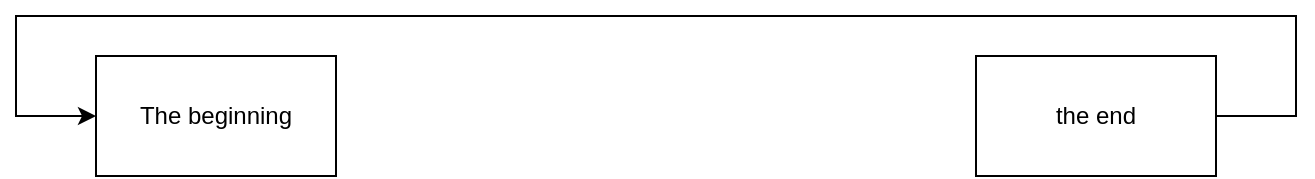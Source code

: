 <mxfile version="20.3.0" type="device"><diagram id="MakSNZyBjHHCu-AGwJnA" name="Page-1"><mxGraphModel dx="1422" dy="875" grid="1" gridSize="10" guides="1" tooltips="1" connect="1" arrows="1" fold="1" page="1" pageScale="1" pageWidth="827" pageHeight="1169" math="0" shadow="0"><root><mxCell id="0"/><mxCell id="1" parent="0"/><mxCell id="ViKBU8JXfiy-enYewwST-1" value="The beginning" style="rounded=0;whiteSpace=wrap;html=1;" vertex="1" parent="1"><mxGeometry x="120" y="350" width="120" height="60" as="geometry"/></mxCell><mxCell id="ViKBU8JXfiy-enYewwST-3" style="edgeStyle=orthogonalEdgeStyle;rounded=0;orthogonalLoop=1;jettySize=auto;html=1;" edge="1" parent="1" source="ViKBU8JXfiy-enYewwST-2"><mxGeometry relative="1" as="geometry"><mxPoint x="120" y="380" as="targetPoint"/><Array as="points"><mxPoint x="720" y="380"/><mxPoint x="720" y="330"/><mxPoint x="80" y="330"/><mxPoint x="80" y="380"/></Array></mxGeometry></mxCell><mxCell id="ViKBU8JXfiy-enYewwST-2" value="the end" style="rounded=0;whiteSpace=wrap;html=1;" vertex="1" parent="1"><mxGeometry x="560" y="350" width="120" height="60" as="geometry"/></mxCell></root></mxGraphModel></diagram></mxfile>
